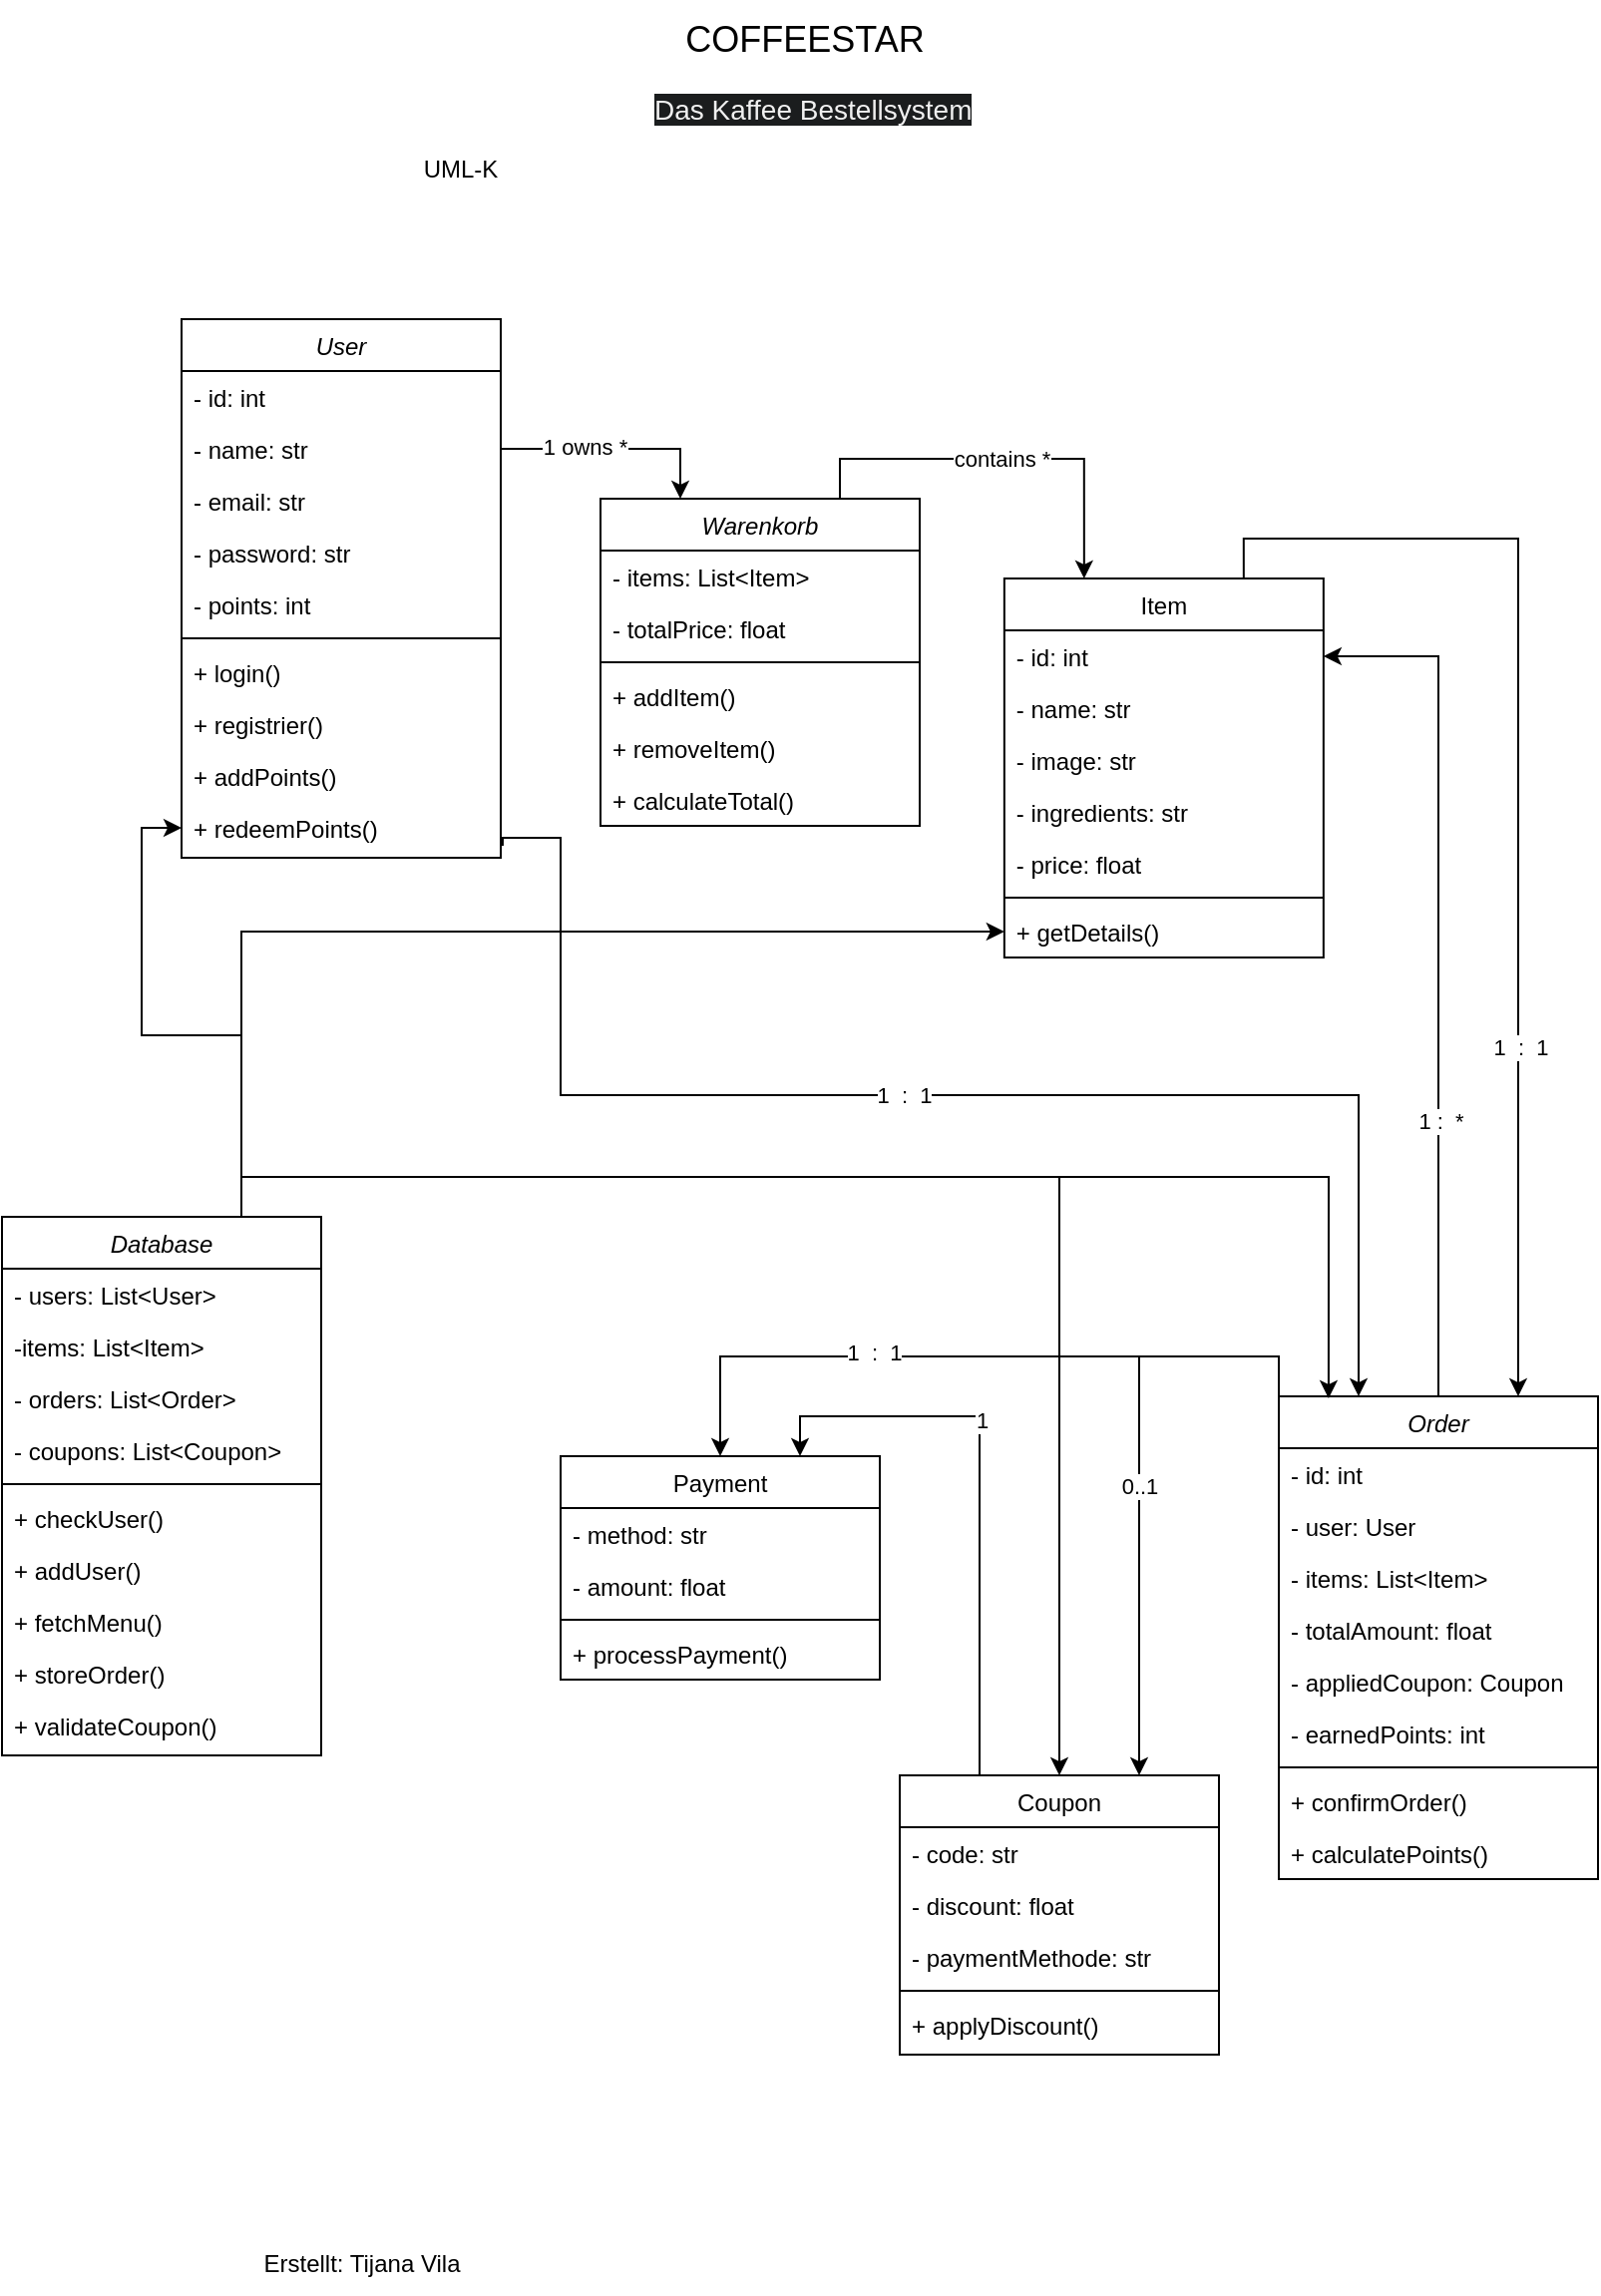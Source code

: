 <mxfile version="24.7.8">
  <diagram id="C5RBs43oDa-KdzZeNtuy" name="Page-1">
    <mxGraphModel dx="1129" dy="1183" grid="1" gridSize="10" guides="1" tooltips="1" connect="1" arrows="1" fold="1" page="1" pageScale="1" pageWidth="827" pageHeight="1169" math="0" shadow="0">
      <root>
        <mxCell id="WIyWlLk6GJQsqaUBKTNV-0" />
        <mxCell id="WIyWlLk6GJQsqaUBKTNV-1" parent="WIyWlLk6GJQsqaUBKTNV-0" />
        <mxCell id="zkfFHV4jXpPFQw0GAbJ--0" value="User" style="swimlane;fontStyle=2;align=center;verticalAlign=top;childLayout=stackLayout;horizontal=1;startSize=26;horizontalStack=0;resizeParent=1;resizeLast=0;collapsible=1;marginBottom=0;rounded=0;shadow=0;strokeWidth=1;" parent="WIyWlLk6GJQsqaUBKTNV-1" vertex="1">
          <mxGeometry x="100" y="170" width="160" height="270" as="geometry">
            <mxRectangle x="230" y="140" width="160" height="26" as="alternateBounds" />
          </mxGeometry>
        </mxCell>
        <mxCell id="zkfFHV4jXpPFQw0GAbJ--1" value="- id: int" style="text;align=left;verticalAlign=top;spacingLeft=4;spacingRight=4;overflow=hidden;rotatable=0;points=[[0,0.5],[1,0.5]];portConstraint=eastwest;" parent="zkfFHV4jXpPFQw0GAbJ--0" vertex="1">
          <mxGeometry y="26" width="160" height="26" as="geometry" />
        </mxCell>
        <mxCell id="zkfFHV4jXpPFQw0GAbJ--2" value="- name: str" style="text;align=left;verticalAlign=top;spacingLeft=4;spacingRight=4;overflow=hidden;rotatable=0;points=[[0,0.5],[1,0.5]];portConstraint=eastwest;rounded=0;shadow=0;html=0;" parent="zkfFHV4jXpPFQw0GAbJ--0" vertex="1">
          <mxGeometry y="52" width="160" height="26" as="geometry" />
        </mxCell>
        <mxCell id="J_DiiJBiAjk8eG_bV_mD-0" value="- email: str" style="text;align=left;verticalAlign=top;spacingLeft=4;spacingRight=4;overflow=hidden;rotatable=0;points=[[0,0.5],[1,0.5]];portConstraint=eastwest;rounded=0;shadow=0;html=0;" vertex="1" parent="zkfFHV4jXpPFQw0GAbJ--0">
          <mxGeometry y="78" width="160" height="26" as="geometry" />
        </mxCell>
        <mxCell id="J_DiiJBiAjk8eG_bV_mD-1" value="- password: str" style="text;align=left;verticalAlign=top;spacingLeft=4;spacingRight=4;overflow=hidden;rotatable=0;points=[[0,0.5],[1,0.5]];portConstraint=eastwest;rounded=0;shadow=0;html=0;" vertex="1" parent="zkfFHV4jXpPFQw0GAbJ--0">
          <mxGeometry y="104" width="160" height="26" as="geometry" />
        </mxCell>
        <mxCell id="zkfFHV4jXpPFQw0GAbJ--3" value="- points: int" style="text;align=left;verticalAlign=top;spacingLeft=4;spacingRight=4;overflow=hidden;rotatable=0;points=[[0,0.5],[1,0.5]];portConstraint=eastwest;rounded=0;shadow=0;html=0;" parent="zkfFHV4jXpPFQw0GAbJ--0" vertex="1">
          <mxGeometry y="130" width="160" height="26" as="geometry" />
        </mxCell>
        <mxCell id="zkfFHV4jXpPFQw0GAbJ--4" value="" style="line;html=1;strokeWidth=1;align=left;verticalAlign=middle;spacingTop=-1;spacingLeft=3;spacingRight=3;rotatable=0;labelPosition=right;points=[];portConstraint=eastwest;" parent="zkfFHV4jXpPFQw0GAbJ--0" vertex="1">
          <mxGeometry y="156" width="160" height="8" as="geometry" />
        </mxCell>
        <mxCell id="zkfFHV4jXpPFQw0GAbJ--5" value="+ login()" style="text;align=left;verticalAlign=top;spacingLeft=4;spacingRight=4;overflow=hidden;rotatable=0;points=[[0,0.5],[1,0.5]];portConstraint=eastwest;" parent="zkfFHV4jXpPFQw0GAbJ--0" vertex="1">
          <mxGeometry y="164" width="160" height="26" as="geometry" />
        </mxCell>
        <mxCell id="J_DiiJBiAjk8eG_bV_mD-2" value="+ registrier()" style="text;align=left;verticalAlign=top;spacingLeft=4;spacingRight=4;overflow=hidden;rotatable=0;points=[[0,0.5],[1,0.5]];portConstraint=eastwest;" vertex="1" parent="zkfFHV4jXpPFQw0GAbJ--0">
          <mxGeometry y="190" width="160" height="26" as="geometry" />
        </mxCell>
        <mxCell id="J_DiiJBiAjk8eG_bV_mD-4" value="+ addPoints()" style="text;align=left;verticalAlign=top;spacingLeft=4;spacingRight=4;overflow=hidden;rotatable=0;points=[[0,0.5],[1,0.5]];portConstraint=eastwest;" vertex="1" parent="zkfFHV4jXpPFQw0GAbJ--0">
          <mxGeometry y="216" width="160" height="26" as="geometry" />
        </mxCell>
        <mxCell id="J_DiiJBiAjk8eG_bV_mD-3" value="+ redeemPoints()" style="text;align=left;verticalAlign=top;spacingLeft=4;spacingRight=4;overflow=hidden;rotatable=0;points=[[0,0.5],[1,0.5]];portConstraint=eastwest;" vertex="1" parent="zkfFHV4jXpPFQw0GAbJ--0">
          <mxGeometry y="242" width="160" height="26" as="geometry" />
        </mxCell>
        <mxCell id="zkfFHV4jXpPFQw0GAbJ--17" value="Item" style="swimlane;fontStyle=0;align=center;verticalAlign=top;childLayout=stackLayout;horizontal=1;startSize=26;horizontalStack=0;resizeParent=1;resizeLast=0;collapsible=1;marginBottom=0;rounded=0;shadow=0;strokeWidth=1;" parent="WIyWlLk6GJQsqaUBKTNV-1" vertex="1">
          <mxGeometry x="512.42" y="300" width="160" height="190" as="geometry">
            <mxRectangle x="550" y="140" width="160" height="26" as="alternateBounds" />
          </mxGeometry>
        </mxCell>
        <mxCell id="J_DiiJBiAjk8eG_bV_mD-5" value="- id: int" style="text;align=left;verticalAlign=top;spacingLeft=4;spacingRight=4;overflow=hidden;rotatable=0;points=[[0,0.5],[1,0.5]];portConstraint=eastwest;" vertex="1" parent="zkfFHV4jXpPFQw0GAbJ--17">
          <mxGeometry y="26" width="160" height="26" as="geometry" />
        </mxCell>
        <mxCell id="J_DiiJBiAjk8eG_bV_mD-6" value="- name: str" style="text;align=left;verticalAlign=top;spacingLeft=4;spacingRight=4;overflow=hidden;rotatable=0;points=[[0,0.5],[1,0.5]];portConstraint=eastwest;rounded=0;shadow=0;html=0;" vertex="1" parent="zkfFHV4jXpPFQw0GAbJ--17">
          <mxGeometry y="52" width="160" height="26" as="geometry" />
        </mxCell>
        <mxCell id="zkfFHV4jXpPFQw0GAbJ--19" value="- image: str" style="text;align=left;verticalAlign=top;spacingLeft=4;spacingRight=4;overflow=hidden;rotatable=0;points=[[0,0.5],[1,0.5]];portConstraint=eastwest;rounded=0;shadow=0;html=0;" parent="zkfFHV4jXpPFQw0GAbJ--17" vertex="1">
          <mxGeometry y="78" width="160" height="26" as="geometry" />
        </mxCell>
        <mxCell id="zkfFHV4jXpPFQw0GAbJ--20" value="- ingredients: str" style="text;align=left;verticalAlign=top;spacingLeft=4;spacingRight=4;overflow=hidden;rotatable=0;points=[[0,0.5],[1,0.5]];portConstraint=eastwest;rounded=0;shadow=0;html=0;" parent="zkfFHV4jXpPFQw0GAbJ--17" vertex="1">
          <mxGeometry y="104" width="160" height="26" as="geometry" />
        </mxCell>
        <mxCell id="zkfFHV4jXpPFQw0GAbJ--22" value="- price: float" style="text;align=left;verticalAlign=top;spacingLeft=4;spacingRight=4;overflow=hidden;rotatable=0;points=[[0,0.5],[1,0.5]];portConstraint=eastwest;rounded=0;shadow=0;html=0;" parent="zkfFHV4jXpPFQw0GAbJ--17" vertex="1">
          <mxGeometry y="130" width="160" height="26" as="geometry" />
        </mxCell>
        <mxCell id="zkfFHV4jXpPFQw0GAbJ--23" value="" style="line;html=1;strokeWidth=1;align=left;verticalAlign=middle;spacingTop=-1;spacingLeft=3;spacingRight=3;rotatable=0;labelPosition=right;points=[];portConstraint=eastwest;" parent="zkfFHV4jXpPFQw0GAbJ--17" vertex="1">
          <mxGeometry y="156" width="160" height="8" as="geometry" />
        </mxCell>
        <mxCell id="zkfFHV4jXpPFQw0GAbJ--25" value="+ getDetails()" style="text;align=left;verticalAlign=top;spacingLeft=4;spacingRight=4;overflow=hidden;rotatable=0;points=[[0,0.5],[1,0.5]];portConstraint=eastwest;" parent="zkfFHV4jXpPFQw0GAbJ--17" vertex="1">
          <mxGeometry y="164" width="160" height="26" as="geometry" />
        </mxCell>
        <mxCell id="J_DiiJBiAjk8eG_bV_mD-66" style="edgeStyle=orthogonalEdgeStyle;rounded=0;orthogonalLoop=1;jettySize=auto;html=1;exitX=0.75;exitY=0;exitDx=0;exitDy=0;entryX=0.25;entryY=0;entryDx=0;entryDy=0;" edge="1" parent="WIyWlLk6GJQsqaUBKTNV-1" source="J_DiiJBiAjk8eG_bV_mD-7" target="zkfFHV4jXpPFQw0GAbJ--17">
          <mxGeometry relative="1" as="geometry" />
        </mxCell>
        <mxCell id="J_DiiJBiAjk8eG_bV_mD-67" value="contains *" style="edgeLabel;html=1;align=center;verticalAlign=middle;resizable=0;points=[];" vertex="1" connectable="0" parent="J_DiiJBiAjk8eG_bV_mD-66">
          <mxGeometry x="-0.28" relative="1" as="geometry">
            <mxPoint x="28" as="offset" />
          </mxGeometry>
        </mxCell>
        <mxCell id="J_DiiJBiAjk8eG_bV_mD-7" value="Warenkorb" style="swimlane;fontStyle=2;align=center;verticalAlign=top;childLayout=stackLayout;horizontal=1;startSize=26;horizontalStack=0;resizeParent=1;resizeLast=0;collapsible=1;marginBottom=0;rounded=0;shadow=0;strokeWidth=1;" vertex="1" parent="WIyWlLk6GJQsqaUBKTNV-1">
          <mxGeometry x="310" y="260" width="160" height="164" as="geometry">
            <mxRectangle x="230" y="140" width="160" height="26" as="alternateBounds" />
          </mxGeometry>
        </mxCell>
        <mxCell id="J_DiiJBiAjk8eG_bV_mD-8" value="- items: List&lt;Item&gt;" style="text;align=left;verticalAlign=top;spacingLeft=4;spacingRight=4;overflow=hidden;rotatable=0;points=[[0,0.5],[1,0.5]];portConstraint=eastwest;" vertex="1" parent="J_DiiJBiAjk8eG_bV_mD-7">
          <mxGeometry y="26" width="160" height="26" as="geometry" />
        </mxCell>
        <mxCell id="J_DiiJBiAjk8eG_bV_mD-9" value="- totalPrice: float" style="text;align=left;verticalAlign=top;spacingLeft=4;spacingRight=4;overflow=hidden;rotatable=0;points=[[0,0.5],[1,0.5]];portConstraint=eastwest;rounded=0;shadow=0;html=0;" vertex="1" parent="J_DiiJBiAjk8eG_bV_mD-7">
          <mxGeometry y="52" width="160" height="26" as="geometry" />
        </mxCell>
        <mxCell id="J_DiiJBiAjk8eG_bV_mD-13" value="" style="line;html=1;strokeWidth=1;align=left;verticalAlign=middle;spacingTop=-1;spacingLeft=3;spacingRight=3;rotatable=0;labelPosition=right;points=[];portConstraint=eastwest;" vertex="1" parent="J_DiiJBiAjk8eG_bV_mD-7">
          <mxGeometry y="78" width="160" height="8" as="geometry" />
        </mxCell>
        <mxCell id="J_DiiJBiAjk8eG_bV_mD-14" value="+ addItem()" style="text;align=left;verticalAlign=top;spacingLeft=4;spacingRight=4;overflow=hidden;rotatable=0;points=[[0,0.5],[1,0.5]];portConstraint=eastwest;" vertex="1" parent="J_DiiJBiAjk8eG_bV_mD-7">
          <mxGeometry y="86" width="160" height="26" as="geometry" />
        </mxCell>
        <mxCell id="J_DiiJBiAjk8eG_bV_mD-15" value="+ removeItem()" style="text;align=left;verticalAlign=top;spacingLeft=4;spacingRight=4;overflow=hidden;rotatable=0;points=[[0,0.5],[1,0.5]];portConstraint=eastwest;" vertex="1" parent="J_DiiJBiAjk8eG_bV_mD-7">
          <mxGeometry y="112" width="160" height="26" as="geometry" />
        </mxCell>
        <mxCell id="J_DiiJBiAjk8eG_bV_mD-16" value="+ calculateTotal()" style="text;align=left;verticalAlign=top;spacingLeft=4;spacingRight=4;overflow=hidden;rotatable=0;points=[[0,0.5],[1,0.5]];portConstraint=eastwest;" vertex="1" parent="J_DiiJBiAjk8eG_bV_mD-7">
          <mxGeometry y="138" width="160" height="26" as="geometry" />
        </mxCell>
        <mxCell id="J_DiiJBiAjk8eG_bV_mD-82" style="edgeStyle=orthogonalEdgeStyle;rounded=0;orthogonalLoop=1;jettySize=auto;html=1;exitX=0.75;exitY=0;exitDx=0;exitDy=0;entryX=0;entryY=0.5;entryDx=0;entryDy=0;" edge="1" parent="WIyWlLk6GJQsqaUBKTNV-1" source="J_DiiJBiAjk8eG_bV_mD-18" target="J_DiiJBiAjk8eG_bV_mD-3">
          <mxGeometry relative="1" as="geometry" />
        </mxCell>
        <mxCell id="J_DiiJBiAjk8eG_bV_mD-84" style="edgeStyle=orthogonalEdgeStyle;rounded=0;orthogonalLoop=1;jettySize=auto;html=1;exitX=0.75;exitY=0;exitDx=0;exitDy=0;entryX=0;entryY=0.5;entryDx=0;entryDy=0;" edge="1" parent="WIyWlLk6GJQsqaUBKTNV-1" source="J_DiiJBiAjk8eG_bV_mD-18" target="zkfFHV4jXpPFQw0GAbJ--25">
          <mxGeometry relative="1" as="geometry" />
        </mxCell>
        <mxCell id="J_DiiJBiAjk8eG_bV_mD-86" style="edgeStyle=orthogonalEdgeStyle;rounded=0;orthogonalLoop=1;jettySize=auto;html=1;exitX=0.75;exitY=0;exitDx=0;exitDy=0;entryX=0.5;entryY=0;entryDx=0;entryDy=0;" edge="1" parent="WIyWlLk6GJQsqaUBKTNV-1" source="J_DiiJBiAjk8eG_bV_mD-18" target="J_DiiJBiAjk8eG_bV_mD-30">
          <mxGeometry relative="1" as="geometry" />
        </mxCell>
        <mxCell id="J_DiiJBiAjk8eG_bV_mD-18" value="Database" style="swimlane;fontStyle=2;align=center;verticalAlign=top;childLayout=stackLayout;horizontal=1;startSize=26;horizontalStack=0;resizeParent=1;resizeLast=0;collapsible=1;marginBottom=0;rounded=0;shadow=0;strokeWidth=1;" vertex="1" parent="WIyWlLk6GJQsqaUBKTNV-1">
          <mxGeometry x="10" y="620" width="160" height="270" as="geometry">
            <mxRectangle x="230" y="140" width="160" height="26" as="alternateBounds" />
          </mxGeometry>
        </mxCell>
        <mxCell id="J_DiiJBiAjk8eG_bV_mD-19" value="- users: List&lt;User&gt;" style="text;align=left;verticalAlign=top;spacingLeft=4;spacingRight=4;overflow=hidden;rotatable=0;points=[[0,0.5],[1,0.5]];portConstraint=eastwest;" vertex="1" parent="J_DiiJBiAjk8eG_bV_mD-18">
          <mxGeometry y="26" width="160" height="26" as="geometry" />
        </mxCell>
        <mxCell id="J_DiiJBiAjk8eG_bV_mD-20" value="-items: List&lt;Item&gt;" style="text;align=left;verticalAlign=top;spacingLeft=4;spacingRight=4;overflow=hidden;rotatable=0;points=[[0,0.5],[1,0.5]];portConstraint=eastwest;rounded=0;shadow=0;html=0;" vertex="1" parent="J_DiiJBiAjk8eG_bV_mD-18">
          <mxGeometry y="52" width="160" height="26" as="geometry" />
        </mxCell>
        <mxCell id="J_DiiJBiAjk8eG_bV_mD-59" value="- orders: List&lt;Order&gt;" style="text;align=left;verticalAlign=top;spacingLeft=4;spacingRight=4;overflow=hidden;rotatable=0;points=[[0,0.5],[1,0.5]];portConstraint=eastwest;" vertex="1" parent="J_DiiJBiAjk8eG_bV_mD-18">
          <mxGeometry y="78" width="160" height="26" as="geometry" />
        </mxCell>
        <mxCell id="J_DiiJBiAjk8eG_bV_mD-29" value="- coupons: List&lt;Coupon&gt;" style="text;align=left;verticalAlign=top;spacingLeft=4;spacingRight=4;overflow=hidden;rotatable=0;points=[[0,0.5],[1,0.5]];portConstraint=eastwest;" vertex="1" parent="J_DiiJBiAjk8eG_bV_mD-18">
          <mxGeometry y="104" width="160" height="26" as="geometry" />
        </mxCell>
        <mxCell id="J_DiiJBiAjk8eG_bV_mD-24" value="" style="line;html=1;strokeWidth=1;align=left;verticalAlign=middle;spacingTop=-1;spacingLeft=3;spacingRight=3;rotatable=0;labelPosition=right;points=[];portConstraint=eastwest;" vertex="1" parent="J_DiiJBiAjk8eG_bV_mD-18">
          <mxGeometry y="130" width="160" height="8" as="geometry" />
        </mxCell>
        <mxCell id="J_DiiJBiAjk8eG_bV_mD-25" value="+ checkUser()" style="text;align=left;verticalAlign=top;spacingLeft=4;spacingRight=4;overflow=hidden;rotatable=0;points=[[0,0.5],[1,0.5]];portConstraint=eastwest;" vertex="1" parent="J_DiiJBiAjk8eG_bV_mD-18">
          <mxGeometry y="138" width="160" height="26" as="geometry" />
        </mxCell>
        <mxCell id="J_DiiJBiAjk8eG_bV_mD-26" value="+ addUser()" style="text;align=left;verticalAlign=top;spacingLeft=4;spacingRight=4;overflow=hidden;rotatable=0;points=[[0,0.5],[1,0.5]];portConstraint=eastwest;" vertex="1" parent="J_DiiJBiAjk8eG_bV_mD-18">
          <mxGeometry y="164" width="160" height="26" as="geometry" />
        </mxCell>
        <mxCell id="J_DiiJBiAjk8eG_bV_mD-60" value="+ fetchMenu()" style="text;align=left;verticalAlign=top;spacingLeft=4;spacingRight=4;overflow=hidden;rotatable=0;points=[[0,0.5],[1,0.5]];portConstraint=eastwest;" vertex="1" parent="J_DiiJBiAjk8eG_bV_mD-18">
          <mxGeometry y="190" width="160" height="26" as="geometry" />
        </mxCell>
        <mxCell id="J_DiiJBiAjk8eG_bV_mD-61" value="+ storeOrder()" style="text;align=left;verticalAlign=top;spacingLeft=4;spacingRight=4;overflow=hidden;rotatable=0;points=[[0,0.5],[1,0.5]];portConstraint=eastwest;" vertex="1" parent="J_DiiJBiAjk8eG_bV_mD-18">
          <mxGeometry y="216" width="160" height="26" as="geometry" />
        </mxCell>
        <mxCell id="J_DiiJBiAjk8eG_bV_mD-62" value="+ validateCoupon()" style="text;align=left;verticalAlign=top;spacingLeft=4;spacingRight=4;overflow=hidden;rotatable=0;points=[[0,0.5],[1,0.5]];portConstraint=eastwest;" vertex="1" parent="J_DiiJBiAjk8eG_bV_mD-18">
          <mxGeometry y="242" width="160" height="26" as="geometry" />
        </mxCell>
        <mxCell id="J_DiiJBiAjk8eG_bV_mD-72" style="edgeStyle=orthogonalEdgeStyle;rounded=0;orthogonalLoop=1;jettySize=auto;html=1;exitX=0.25;exitY=0;exitDx=0;exitDy=0;entryX=0.75;entryY=0;entryDx=0;entryDy=0;" edge="1" parent="WIyWlLk6GJQsqaUBKTNV-1" source="J_DiiJBiAjk8eG_bV_mD-30" target="J_DiiJBiAjk8eG_bV_mD-38">
          <mxGeometry relative="1" as="geometry" />
        </mxCell>
        <mxCell id="J_DiiJBiAjk8eG_bV_mD-73" value="1" style="edgeLabel;html=1;align=center;verticalAlign=middle;resizable=0;points=[];" vertex="1" connectable="0" parent="J_DiiJBiAjk8eG_bV_mD-72">
          <mxGeometry x="0.232" y="-1" relative="1" as="geometry">
            <mxPoint as="offset" />
          </mxGeometry>
        </mxCell>
        <mxCell id="J_DiiJBiAjk8eG_bV_mD-30" value="Coupon" style="swimlane;fontStyle=0;align=center;verticalAlign=top;childLayout=stackLayout;horizontal=1;startSize=26;horizontalStack=0;resizeParent=1;resizeLast=0;collapsible=1;marginBottom=0;rounded=0;shadow=0;strokeWidth=1;" vertex="1" parent="WIyWlLk6GJQsqaUBKTNV-1">
          <mxGeometry x="460" y="900" width="160" height="140" as="geometry">
            <mxRectangle x="550" y="140" width="160" height="26" as="alternateBounds" />
          </mxGeometry>
        </mxCell>
        <mxCell id="J_DiiJBiAjk8eG_bV_mD-32" value="- code: str" style="text;align=left;verticalAlign=top;spacingLeft=4;spacingRight=4;overflow=hidden;rotatable=0;points=[[0,0.5],[1,0.5]];portConstraint=eastwest;rounded=0;shadow=0;html=0;" vertex="1" parent="J_DiiJBiAjk8eG_bV_mD-30">
          <mxGeometry y="26" width="160" height="26" as="geometry" />
        </mxCell>
        <mxCell id="J_DiiJBiAjk8eG_bV_mD-33" value="- discount: float" style="text;align=left;verticalAlign=top;spacingLeft=4;spacingRight=4;overflow=hidden;rotatable=0;points=[[0,0.5],[1,0.5]];portConstraint=eastwest;rounded=0;shadow=0;html=0;" vertex="1" parent="J_DiiJBiAjk8eG_bV_mD-30">
          <mxGeometry y="52" width="160" height="26" as="geometry" />
        </mxCell>
        <mxCell id="J_DiiJBiAjk8eG_bV_mD-34" value="- paymentMethode: str" style="text;align=left;verticalAlign=top;spacingLeft=4;spacingRight=4;overflow=hidden;rotatable=0;points=[[0,0.5],[1,0.5]];portConstraint=eastwest;rounded=0;shadow=0;html=0;" vertex="1" parent="J_DiiJBiAjk8eG_bV_mD-30">
          <mxGeometry y="78" width="160" height="26" as="geometry" />
        </mxCell>
        <mxCell id="J_DiiJBiAjk8eG_bV_mD-36" value="" style="line;html=1;strokeWidth=1;align=left;verticalAlign=middle;spacingTop=-1;spacingLeft=3;spacingRight=3;rotatable=0;labelPosition=right;points=[];portConstraint=eastwest;" vertex="1" parent="J_DiiJBiAjk8eG_bV_mD-30">
          <mxGeometry y="104" width="160" height="8" as="geometry" />
        </mxCell>
        <mxCell id="J_DiiJBiAjk8eG_bV_mD-37" value="+ applyDiscount()" style="text;align=left;verticalAlign=top;spacingLeft=4;spacingRight=4;overflow=hidden;rotatable=0;points=[[0,0.5],[1,0.5]];portConstraint=eastwest;" vertex="1" parent="J_DiiJBiAjk8eG_bV_mD-30">
          <mxGeometry y="112" width="160" height="26" as="geometry" />
        </mxCell>
        <mxCell id="J_DiiJBiAjk8eG_bV_mD-38" value="Payment" style="swimlane;fontStyle=0;align=center;verticalAlign=top;childLayout=stackLayout;horizontal=1;startSize=26;horizontalStack=0;resizeParent=1;resizeLast=0;collapsible=1;marginBottom=0;rounded=0;shadow=0;strokeWidth=1;" vertex="1" parent="WIyWlLk6GJQsqaUBKTNV-1">
          <mxGeometry x="290" y="740" width="160" height="112" as="geometry">
            <mxRectangle x="550" y="140" width="160" height="26" as="alternateBounds" />
          </mxGeometry>
        </mxCell>
        <mxCell id="J_DiiJBiAjk8eG_bV_mD-39" value="- method: str" style="text;align=left;verticalAlign=top;spacingLeft=4;spacingRight=4;overflow=hidden;rotatable=0;points=[[0,0.5],[1,0.5]];portConstraint=eastwest;rounded=0;shadow=0;html=0;" vertex="1" parent="J_DiiJBiAjk8eG_bV_mD-38">
          <mxGeometry y="26" width="160" height="26" as="geometry" />
        </mxCell>
        <mxCell id="J_DiiJBiAjk8eG_bV_mD-40" value="- amount: float" style="text;align=left;verticalAlign=top;spacingLeft=4;spacingRight=4;overflow=hidden;rotatable=0;points=[[0,0.5],[1,0.5]];portConstraint=eastwest;rounded=0;shadow=0;html=0;" vertex="1" parent="J_DiiJBiAjk8eG_bV_mD-38">
          <mxGeometry y="52" width="160" height="26" as="geometry" />
        </mxCell>
        <mxCell id="J_DiiJBiAjk8eG_bV_mD-42" value="" style="line;html=1;strokeWidth=1;align=left;verticalAlign=middle;spacingTop=-1;spacingLeft=3;spacingRight=3;rotatable=0;labelPosition=right;points=[];portConstraint=eastwest;" vertex="1" parent="J_DiiJBiAjk8eG_bV_mD-38">
          <mxGeometry y="78" width="160" height="8" as="geometry" />
        </mxCell>
        <mxCell id="J_DiiJBiAjk8eG_bV_mD-43" value="+ processPayment()" style="text;align=left;verticalAlign=top;spacingLeft=4;spacingRight=4;overflow=hidden;rotatable=0;points=[[0,0.5],[1,0.5]];portConstraint=eastwest;" vertex="1" parent="J_DiiJBiAjk8eG_bV_mD-38">
          <mxGeometry y="86" width="160" height="26" as="geometry" />
        </mxCell>
        <mxCell id="J_DiiJBiAjk8eG_bV_mD-70" style="edgeStyle=orthogonalEdgeStyle;rounded=0;orthogonalLoop=1;jettySize=auto;html=1;exitX=0;exitY=0;exitDx=0;exitDy=0;entryX=0.75;entryY=0;entryDx=0;entryDy=0;" edge="1" parent="WIyWlLk6GJQsqaUBKTNV-1" source="J_DiiJBiAjk8eG_bV_mD-44" target="J_DiiJBiAjk8eG_bV_mD-30">
          <mxGeometry relative="1" as="geometry" />
        </mxCell>
        <mxCell id="J_DiiJBiAjk8eG_bV_mD-71" value="0..1" style="edgeLabel;html=1;align=center;verticalAlign=middle;resizable=0;points=[];" vertex="1" connectable="0" parent="J_DiiJBiAjk8eG_bV_mD-70">
          <mxGeometry x="0.03" relative="1" as="geometry">
            <mxPoint as="offset" />
          </mxGeometry>
        </mxCell>
        <mxCell id="J_DiiJBiAjk8eG_bV_mD-78" style="edgeStyle=orthogonalEdgeStyle;rounded=0;orthogonalLoop=1;jettySize=auto;html=1;exitX=0.5;exitY=0;exitDx=0;exitDy=0;entryX=1;entryY=0.5;entryDx=0;entryDy=0;" edge="1" parent="WIyWlLk6GJQsqaUBKTNV-1" source="J_DiiJBiAjk8eG_bV_mD-44" target="J_DiiJBiAjk8eG_bV_mD-5">
          <mxGeometry relative="1" as="geometry" />
        </mxCell>
        <mxCell id="J_DiiJBiAjk8eG_bV_mD-79" value="1 :&amp;nbsp; *" style="edgeLabel;html=1;align=center;verticalAlign=middle;resizable=0;points=[];" vertex="1" connectable="0" parent="J_DiiJBiAjk8eG_bV_mD-78">
          <mxGeometry x="-0.356" y="-1" relative="1" as="geometry">
            <mxPoint as="offset" />
          </mxGeometry>
        </mxCell>
        <mxCell id="J_DiiJBiAjk8eG_bV_mD-80" style="edgeStyle=orthogonalEdgeStyle;rounded=0;orthogonalLoop=1;jettySize=auto;html=1;exitX=0;exitY=0;exitDx=0;exitDy=0;entryX=0.5;entryY=0;entryDx=0;entryDy=0;" edge="1" parent="WIyWlLk6GJQsqaUBKTNV-1" source="J_DiiJBiAjk8eG_bV_mD-44" target="J_DiiJBiAjk8eG_bV_mD-38">
          <mxGeometry relative="1" as="geometry" />
        </mxCell>
        <mxCell id="J_DiiJBiAjk8eG_bV_mD-81" value="1&amp;nbsp; :&amp;nbsp; 1" style="edgeLabel;html=1;align=center;verticalAlign=middle;resizable=0;points=[];" vertex="1" connectable="0" parent="J_DiiJBiAjk8eG_bV_mD-80">
          <mxGeometry x="0.274" y="-2" relative="1" as="geometry">
            <mxPoint as="offset" />
          </mxGeometry>
        </mxCell>
        <mxCell id="J_DiiJBiAjk8eG_bV_mD-44" value="Order" style="swimlane;fontStyle=2;align=center;verticalAlign=top;childLayout=stackLayout;horizontal=1;startSize=26;horizontalStack=0;resizeParent=1;resizeLast=0;collapsible=1;marginBottom=0;rounded=0;shadow=0;strokeWidth=1;" vertex="1" parent="WIyWlLk6GJQsqaUBKTNV-1">
          <mxGeometry x="650" y="710" width="160" height="242" as="geometry">
            <mxRectangle x="230" y="140" width="160" height="26" as="alternateBounds" />
          </mxGeometry>
        </mxCell>
        <mxCell id="J_DiiJBiAjk8eG_bV_mD-45" value="- id: int" style="text;align=left;verticalAlign=top;spacingLeft=4;spacingRight=4;overflow=hidden;rotatable=0;points=[[0,0.5],[1,0.5]];portConstraint=eastwest;" vertex="1" parent="J_DiiJBiAjk8eG_bV_mD-44">
          <mxGeometry y="26" width="160" height="26" as="geometry" />
        </mxCell>
        <mxCell id="J_DiiJBiAjk8eG_bV_mD-46" value="- user: User" style="text;align=left;verticalAlign=top;spacingLeft=4;spacingRight=4;overflow=hidden;rotatable=0;points=[[0,0.5],[1,0.5]];portConstraint=eastwest;rounded=0;shadow=0;html=0;" vertex="1" parent="J_DiiJBiAjk8eG_bV_mD-44">
          <mxGeometry y="52" width="160" height="26" as="geometry" />
        </mxCell>
        <mxCell id="J_DiiJBiAjk8eG_bV_mD-55" value="- items: List&lt;Item&gt;" style="text;align=left;verticalAlign=top;spacingLeft=4;spacingRight=4;overflow=hidden;rotatable=0;points=[[0,0.5],[1,0.5]];portConstraint=eastwest;" vertex="1" parent="J_DiiJBiAjk8eG_bV_mD-44">
          <mxGeometry y="78" width="160" height="26" as="geometry" />
        </mxCell>
        <mxCell id="J_DiiJBiAjk8eG_bV_mD-56" value="- totalAmount: float" style="text;align=left;verticalAlign=top;spacingLeft=4;spacingRight=4;overflow=hidden;rotatable=0;points=[[0,0.5],[1,0.5]];portConstraint=eastwest;rounded=0;shadow=0;html=0;" vertex="1" parent="J_DiiJBiAjk8eG_bV_mD-44">
          <mxGeometry y="104" width="160" height="26" as="geometry" />
        </mxCell>
        <mxCell id="J_DiiJBiAjk8eG_bV_mD-58" value="- appliedCoupon: Coupon" style="text;align=left;verticalAlign=top;spacingLeft=4;spacingRight=4;overflow=hidden;rotatable=0;points=[[0,0.5],[1,0.5]];portConstraint=eastwest;" vertex="1" parent="J_DiiJBiAjk8eG_bV_mD-44">
          <mxGeometry y="130" width="160" height="26" as="geometry" />
        </mxCell>
        <mxCell id="J_DiiJBiAjk8eG_bV_mD-57" value="- earnedPoints: int" style="text;align=left;verticalAlign=top;spacingLeft=4;spacingRight=4;overflow=hidden;rotatable=0;points=[[0,0.5],[1,0.5]];portConstraint=eastwest;" vertex="1" parent="J_DiiJBiAjk8eG_bV_mD-44">
          <mxGeometry y="156" width="160" height="26" as="geometry" />
        </mxCell>
        <mxCell id="J_DiiJBiAjk8eG_bV_mD-50" value="" style="line;html=1;strokeWidth=1;align=left;verticalAlign=middle;spacingTop=-1;spacingLeft=3;spacingRight=3;rotatable=0;labelPosition=right;points=[];portConstraint=eastwest;" vertex="1" parent="J_DiiJBiAjk8eG_bV_mD-44">
          <mxGeometry y="182" width="160" height="8" as="geometry" />
        </mxCell>
        <mxCell id="J_DiiJBiAjk8eG_bV_mD-51" value="+ confirmOrder()" style="text;align=left;verticalAlign=top;spacingLeft=4;spacingRight=4;overflow=hidden;rotatable=0;points=[[0,0.5],[1,0.5]];portConstraint=eastwest;" vertex="1" parent="J_DiiJBiAjk8eG_bV_mD-44">
          <mxGeometry y="190" width="160" height="26" as="geometry" />
        </mxCell>
        <mxCell id="J_DiiJBiAjk8eG_bV_mD-52" value="+ calculatePoints()" style="text;align=left;verticalAlign=top;spacingLeft=4;spacingRight=4;overflow=hidden;rotatable=0;points=[[0,0.5],[1,0.5]];portConstraint=eastwest;" vertex="1" parent="J_DiiJBiAjk8eG_bV_mD-44">
          <mxGeometry y="216" width="160" height="26" as="geometry" />
        </mxCell>
        <mxCell id="J_DiiJBiAjk8eG_bV_mD-64" style="edgeStyle=orthogonalEdgeStyle;rounded=0;orthogonalLoop=1;jettySize=auto;html=1;exitX=1;exitY=0.5;exitDx=0;exitDy=0;entryX=0.25;entryY=0;entryDx=0;entryDy=0;" edge="1" parent="WIyWlLk6GJQsqaUBKTNV-1" source="zkfFHV4jXpPFQw0GAbJ--2" target="J_DiiJBiAjk8eG_bV_mD-7">
          <mxGeometry relative="1" as="geometry" />
        </mxCell>
        <mxCell id="J_DiiJBiAjk8eG_bV_mD-65" value="1 owns *" style="edgeLabel;html=1;align=center;verticalAlign=middle;resizable=0;points=[];" vertex="1" connectable="0" parent="J_DiiJBiAjk8eG_bV_mD-64">
          <mxGeometry x="-0.406" y="1" relative="1" as="geometry">
            <mxPoint x="8" as="offset" />
          </mxGeometry>
        </mxCell>
        <mxCell id="J_DiiJBiAjk8eG_bV_mD-68" style="edgeStyle=orthogonalEdgeStyle;rounded=0;orthogonalLoop=1;jettySize=auto;html=1;exitX=0.75;exitY=0;exitDx=0;exitDy=0;entryX=0.75;entryY=0;entryDx=0;entryDy=0;" edge="1" parent="WIyWlLk6GJQsqaUBKTNV-1" source="zkfFHV4jXpPFQw0GAbJ--17" target="J_DiiJBiAjk8eG_bV_mD-44">
          <mxGeometry relative="1" as="geometry" />
        </mxCell>
        <mxCell id="J_DiiJBiAjk8eG_bV_mD-69" value="1&amp;nbsp; :&amp;nbsp; 1" style="edgeLabel;html=1;align=center;verticalAlign=middle;resizable=0;points=[];" vertex="1" connectable="0" parent="J_DiiJBiAjk8eG_bV_mD-68">
          <mxGeometry x="0.404" y="2" relative="1" as="geometry">
            <mxPoint x="-1" as="offset" />
          </mxGeometry>
        </mxCell>
        <mxCell id="J_DiiJBiAjk8eG_bV_mD-76" style="edgeStyle=orthogonalEdgeStyle;rounded=0;orthogonalLoop=1;jettySize=auto;html=1;entryX=0.25;entryY=0;entryDx=0;entryDy=0;exitX=1.006;exitY=0.846;exitDx=0;exitDy=0;exitPerimeter=0;" edge="1" parent="WIyWlLk6GJQsqaUBKTNV-1" source="J_DiiJBiAjk8eG_bV_mD-3" target="J_DiiJBiAjk8eG_bV_mD-44">
          <mxGeometry relative="1" as="geometry">
            <mxPoint x="280" y="430" as="sourcePoint" />
            <mxPoint x="890" y="709" as="targetPoint" />
            <Array as="points">
              <mxPoint x="261" y="430" />
              <mxPoint x="290" y="430" />
              <mxPoint x="290" y="559" />
              <mxPoint x="690" y="559" />
            </Array>
          </mxGeometry>
        </mxCell>
        <mxCell id="J_DiiJBiAjk8eG_bV_mD-77" value="1&amp;nbsp; :&amp;nbsp; 1" style="edgeLabel;html=1;align=center;verticalAlign=middle;resizable=0;points=[];" vertex="1" connectable="0" parent="J_DiiJBiAjk8eG_bV_mD-76">
          <mxGeometry x="-0.065" relative="1" as="geometry">
            <mxPoint as="offset" />
          </mxGeometry>
        </mxCell>
        <mxCell id="J_DiiJBiAjk8eG_bV_mD-85" style="edgeStyle=orthogonalEdgeStyle;rounded=0;orthogonalLoop=1;jettySize=auto;html=1;exitX=0.75;exitY=0;exitDx=0;exitDy=0;entryX=0.156;entryY=0.004;entryDx=0;entryDy=0;entryPerimeter=0;" edge="1" parent="WIyWlLk6GJQsqaUBKTNV-1" source="J_DiiJBiAjk8eG_bV_mD-18" target="J_DiiJBiAjk8eG_bV_mD-44">
          <mxGeometry relative="1" as="geometry" />
        </mxCell>
        <mxCell id="J_DiiJBiAjk8eG_bV_mD-87" value="&lt;font style=&quot;font-size: 18px;&quot;&gt;COFFEESTAR&lt;/font&gt;" style="text;html=1;align=center;verticalAlign=middle;whiteSpace=wrap;rounded=0;" vertex="1" parent="WIyWlLk6GJQsqaUBKTNV-1">
          <mxGeometry x="260.25" y="10" width="305" height="40" as="geometry" />
        </mxCell>
        <mxCell id="J_DiiJBiAjk8eG_bV_mD-88" value="&lt;span style=&quot;color: rgb(240, 240, 240); font-family: Helvetica; font-size: 14px; font-style: normal; font-variant-ligatures: normal; font-variant-caps: normal; font-weight: 400; letter-spacing: normal; orphans: 2; text-align: center; text-indent: 0px; text-transform: none; widows: 2; word-spacing: 0px; -webkit-text-stroke-width: 0px; white-space: normal; background-color: rgb(27, 29, 30); text-decoration-thickness: initial; text-decoration-style: initial; text-decoration-color: initial; display: inline !important; float: none;&quot;&gt;Das Kaffee Bestellsystem&lt;/span&gt;" style="text;whiteSpace=wrap;html=1;" vertex="1" parent="WIyWlLk6GJQsqaUBKTNV-1">
          <mxGeometry x="335" y="50" width="190" height="40" as="geometry" />
        </mxCell>
        <mxCell id="J_DiiJBiAjk8eG_bV_mD-89" value="UML-K" style="text;html=1;align=center;verticalAlign=middle;whiteSpace=wrap;rounded=0;" vertex="1" parent="WIyWlLk6GJQsqaUBKTNV-1">
          <mxGeometry x="210" y="80" width="60" height="30" as="geometry" />
        </mxCell>
        <mxCell id="J_DiiJBiAjk8eG_bV_mD-90" value="Erstellt: Tijana Vila" style="text;html=1;align=center;verticalAlign=middle;resizable=0;points=[];autosize=1;strokeColor=none;fillColor=none;" vertex="1" parent="WIyWlLk6GJQsqaUBKTNV-1">
          <mxGeometry x="130" y="1130" width="120" height="30" as="geometry" />
        </mxCell>
      </root>
    </mxGraphModel>
  </diagram>
</mxfile>
